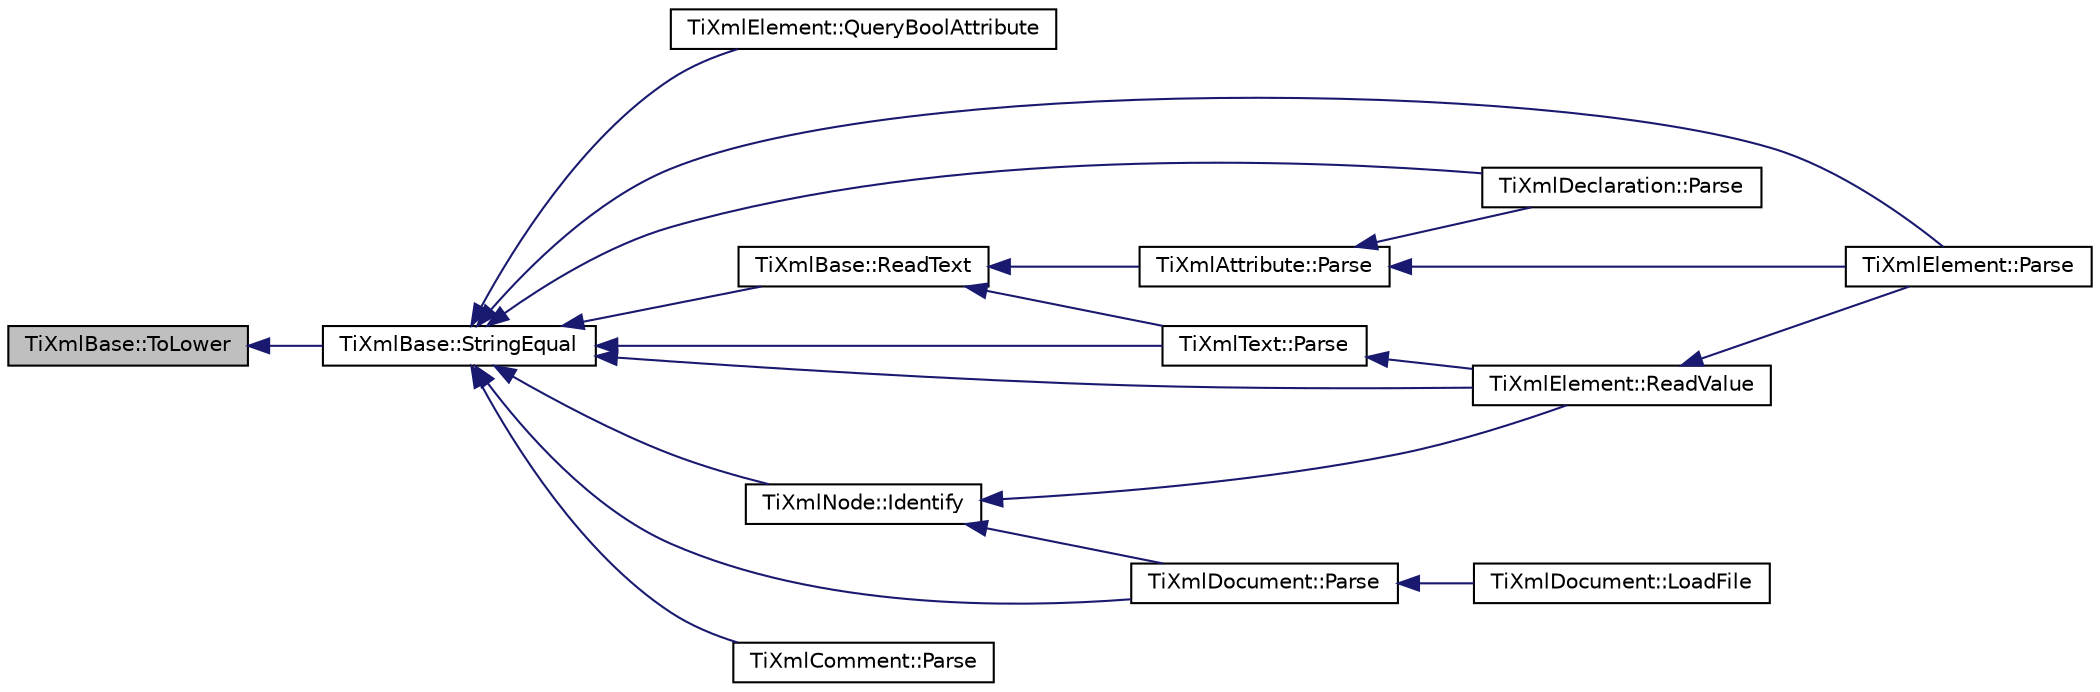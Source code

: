 digraph "TiXmlBase::ToLower"
{
  edge [fontname="Helvetica",fontsize="10",labelfontname="Helvetica",labelfontsize="10"];
  node [fontname="Helvetica",fontsize="10",shape=record];
  rankdir="LR";
  Node1 [label="TiXmlBase::ToLower",height=0.2,width=0.4,color="black", fillcolor="grey75", style="filled" fontcolor="black"];
  Node1 -> Node2 [dir="back",color="midnightblue",fontsize="10",style="solid"];
  Node2 [label="TiXmlBase::StringEqual",height=0.2,width=0.4,color="black", fillcolor="white", style="filled",URL="$class_ti_xml_base.html#a51631e6986179558b9e5850723ed165a"];
  Node2 -> Node3 [dir="back",color="midnightblue",fontsize="10",style="solid"];
  Node3 [label="TiXmlElement::QueryBoolAttribute",height=0.2,width=0.4,color="black", fillcolor="white", style="filled",URL="$class_ti_xml_element.html#af4a1d3f88c28eb0f3115dc39ebd83fff"];
  Node2 -> Node4 [dir="back",color="midnightblue",fontsize="10",style="solid"];
  Node4 [label="TiXmlBase::ReadText",height=0.2,width=0.4,color="black", fillcolor="white", style="filled",URL="$class_ti_xml_base.html#aa646c74921aa33156968b802bbf5566e"];
  Node4 -> Node5 [dir="back",color="midnightblue",fontsize="10",style="solid"];
  Node5 [label="TiXmlAttribute::Parse",height=0.2,width=0.4,color="black", fillcolor="white", style="filled",URL="$class_ti_xml_attribute.html#ad62774421b814894b995af3b5d231dda"];
  Node5 -> Node6 [dir="back",color="midnightblue",fontsize="10",style="solid"];
  Node6 [label="TiXmlElement::Parse",height=0.2,width=0.4,color="black", fillcolor="white", style="filled",URL="$class_ti_xml_element.html#af95c9165159fd9dfdcc5b894a3fcf85b"];
  Node5 -> Node7 [dir="back",color="midnightblue",fontsize="10",style="solid"];
  Node7 [label="TiXmlDeclaration::Parse",height=0.2,width=0.4,color="black", fillcolor="white", style="filled",URL="$class_ti_xml_declaration.html#a9839ea97ed687a2b7342fd7b0f04361b"];
  Node4 -> Node8 [dir="back",color="midnightblue",fontsize="10",style="solid"];
  Node8 [label="TiXmlText::Parse",height=0.2,width=0.4,color="black", fillcolor="white", style="filled",URL="$class_ti_xml_text.html#a8d2dcfa41fc73d3e62dacc2fcf633819"];
  Node8 -> Node9 [dir="back",color="midnightblue",fontsize="10",style="solid"];
  Node9 [label="TiXmlElement::ReadValue",height=0.2,width=0.4,color="black", fillcolor="white", style="filled",URL="$class_ti_xml_element.html#ac786bce103042d3837c4cc2ff6967d41"];
  Node9 -> Node6 [dir="back",color="midnightblue",fontsize="10",style="solid"];
  Node2 -> Node10 [dir="back",color="midnightblue",fontsize="10",style="solid"];
  Node10 [label="TiXmlDocument::Parse",height=0.2,width=0.4,color="black", fillcolor="white", style="filled",URL="$class_ti_xml_document.html#a789ad2f06f93d52bdb5570b2f3670289"];
  Node10 -> Node11 [dir="back",color="midnightblue",fontsize="10",style="solid"];
  Node11 [label="TiXmlDocument::LoadFile",height=0.2,width=0.4,color="black", fillcolor="white", style="filled",URL="$class_ti_xml_document.html#a41f6fe7200864d1dca663d230caf8db6"];
  Node2 -> Node12 [dir="back",color="midnightblue",fontsize="10",style="solid"];
  Node12 [label="TiXmlNode::Identify",height=0.2,width=0.4,color="black", fillcolor="white", style="filled",URL="$class_ti_xml_node.html#ac1e3a8e7578be463b04617786120c2bb"];
  Node12 -> Node10 [dir="back",color="midnightblue",fontsize="10",style="solid"];
  Node12 -> Node9 [dir="back",color="midnightblue",fontsize="10",style="solid"];
  Node2 -> Node6 [dir="back",color="midnightblue",fontsize="10",style="solid"];
  Node2 -> Node9 [dir="back",color="midnightblue",fontsize="10",style="solid"];
  Node2 -> Node13 [dir="back",color="midnightblue",fontsize="10",style="solid"];
  Node13 [label="TiXmlComment::Parse",height=0.2,width=0.4,color="black", fillcolor="white", style="filled",URL="$class_ti_xml_comment.html#a43bddc18ac057734b41d84653b71d3e0"];
  Node2 -> Node8 [dir="back",color="midnightblue",fontsize="10",style="solid"];
  Node2 -> Node7 [dir="back",color="midnightblue",fontsize="10",style="solid"];
}
